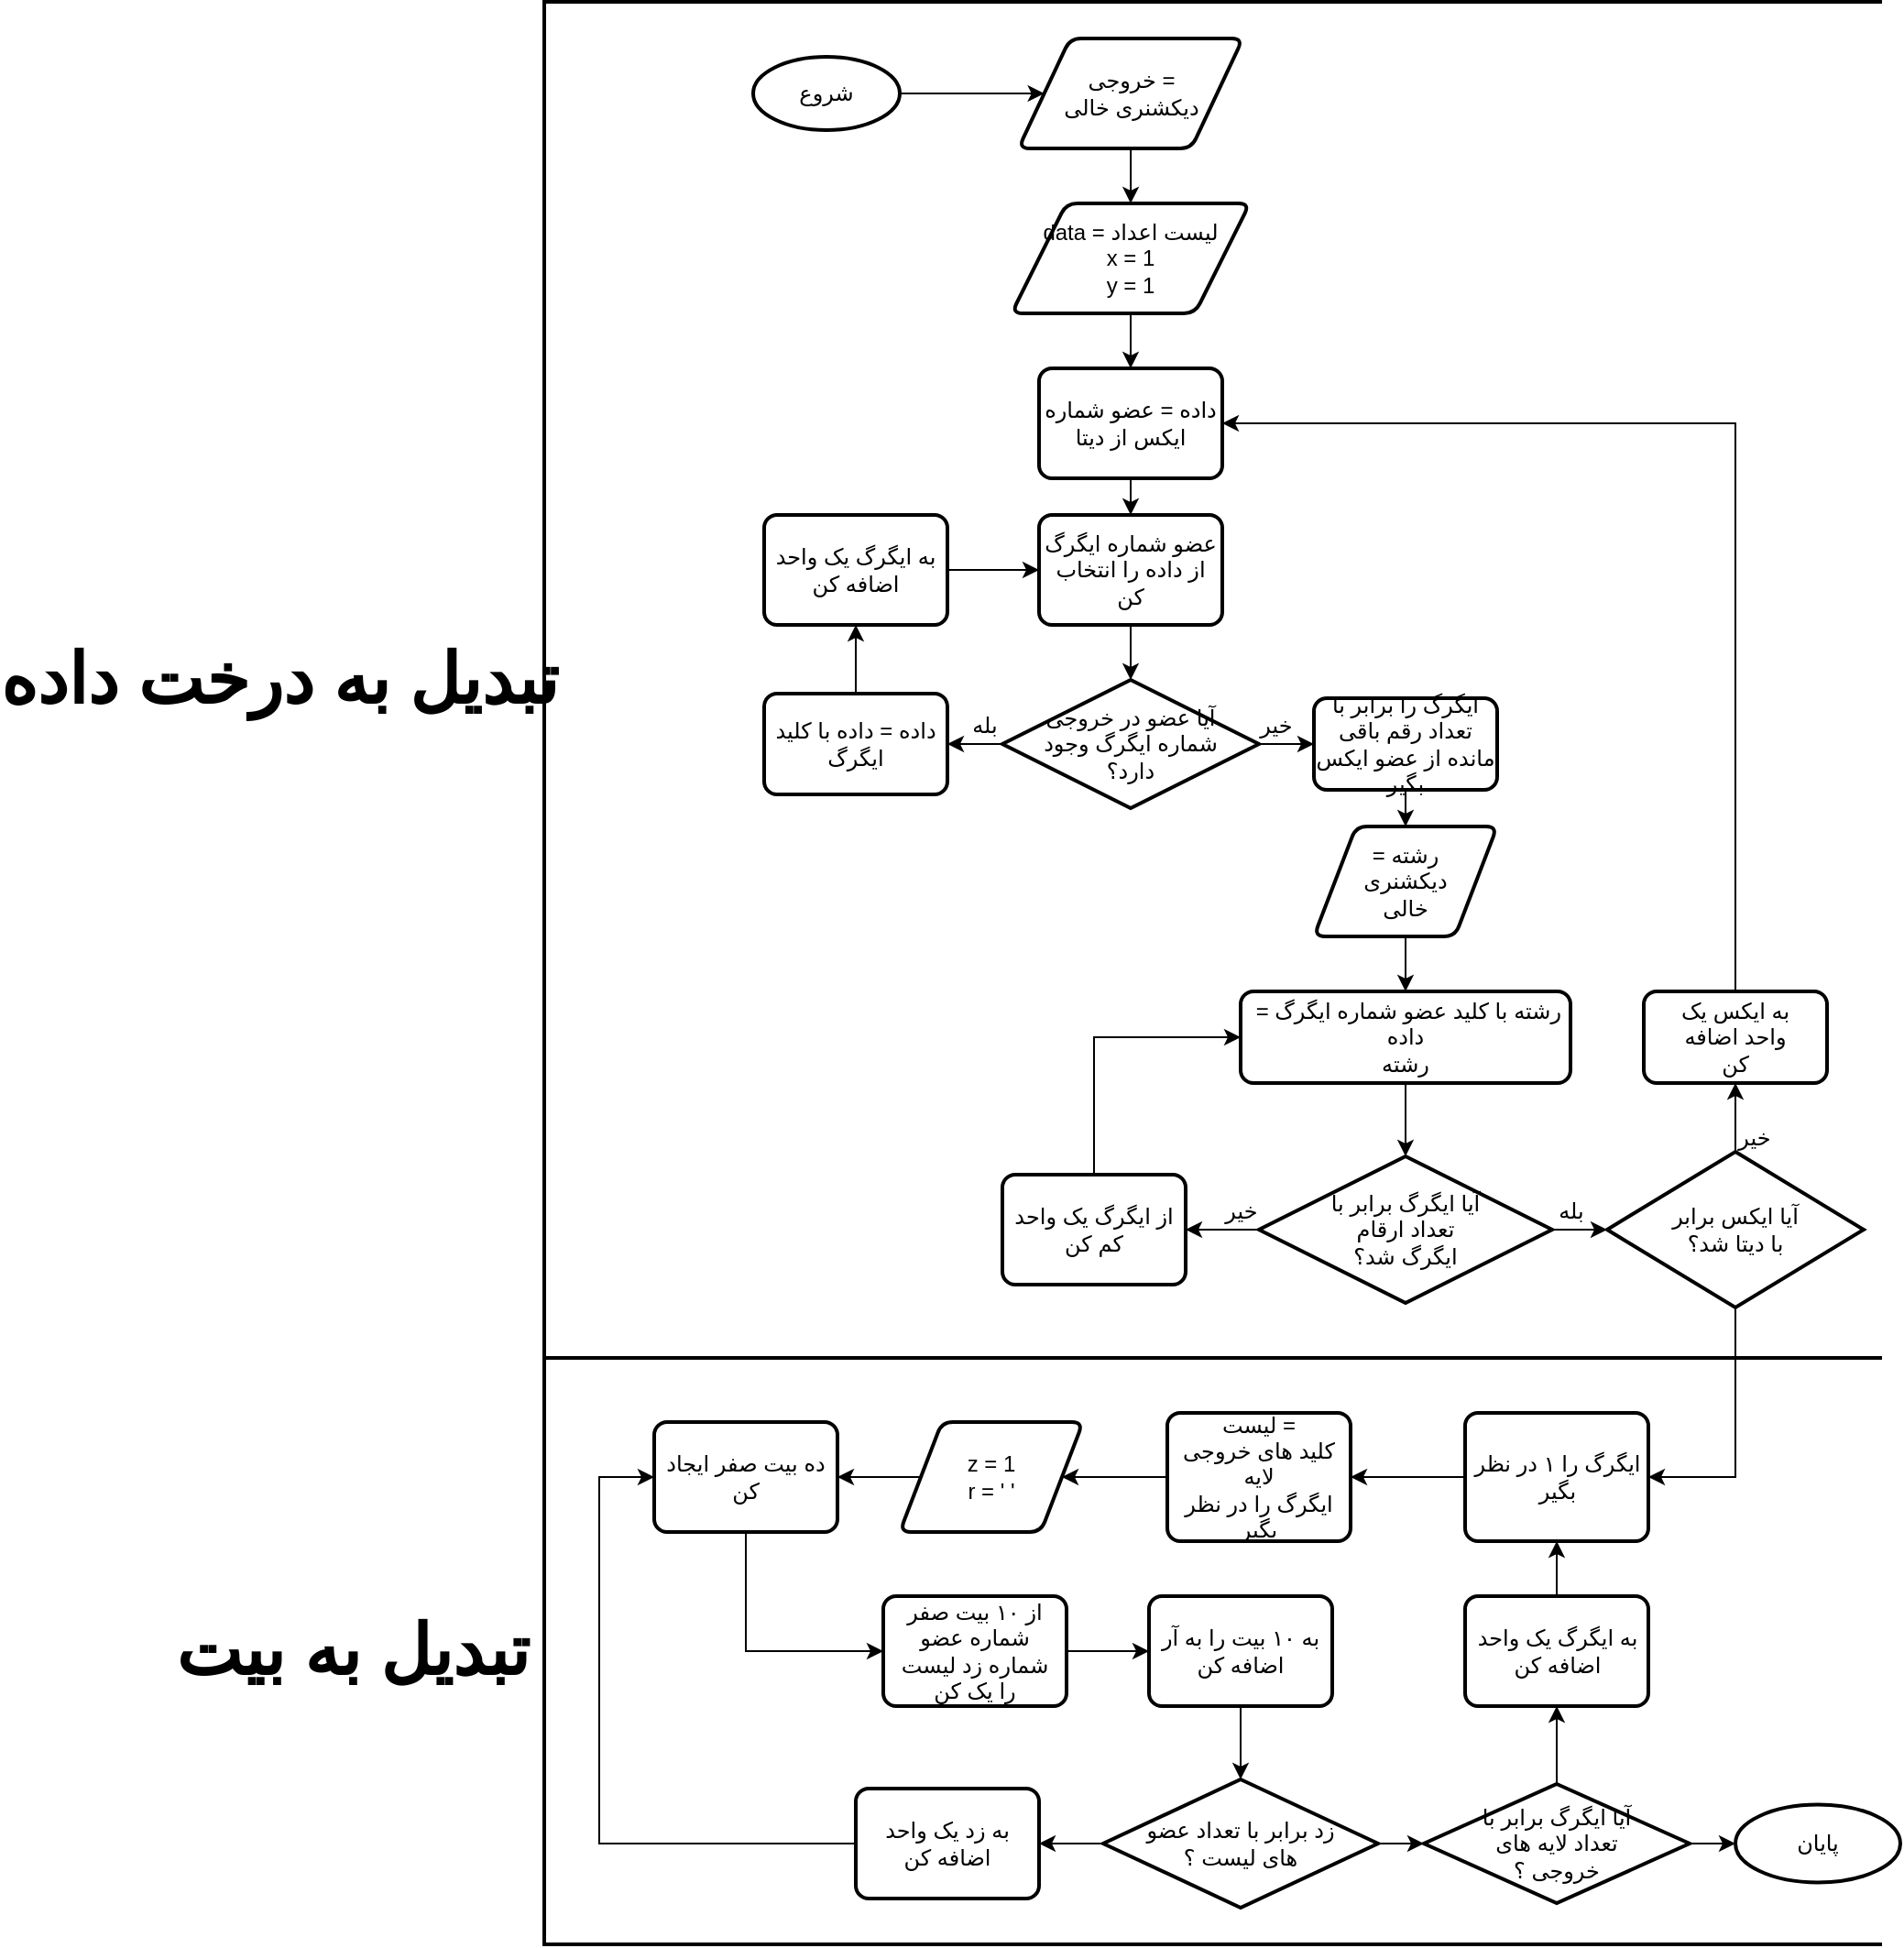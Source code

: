 <mxfile version="20.4.2" type="device"><diagram id="C5RBs43oDa-KdzZeNtuy" name="Page-1"><mxGraphModel dx="1892" dy="1280" grid="1" gridSize="10" guides="1" tooltips="1" connect="1" arrows="1" fold="1" page="1" pageScale="1" pageWidth="1169" pageHeight="1654" math="0" shadow="0"><root><mxCell id="WIyWlLk6GJQsqaUBKTNV-0"/><mxCell id="WIyWlLk6GJQsqaUBKTNV-1" parent="WIyWlLk6GJQsqaUBKTNV-0"/><mxCell id="SNivO3HYkHLlgBmEe_vy-8" value="" style="edgeStyle=orthogonalEdgeStyle;rounded=0;orthogonalLoop=1;jettySize=auto;html=1;" edge="1" parent="WIyWlLk6GJQsqaUBKTNV-1" source="SNivO3HYkHLlgBmEe_vy-3" target="SNivO3HYkHLlgBmEe_vy-7"><mxGeometry relative="1" as="geometry"/></mxCell><mxCell id="SNivO3HYkHLlgBmEe_vy-3" value="داده = عضو شماره ایکس از دیتا" style="rounded=1;whiteSpace=wrap;html=1;absoluteArcSize=1;arcSize=14;strokeWidth=2;" vertex="1" parent="WIyWlLk6GJQsqaUBKTNV-1"><mxGeometry x="605" y="410" width="100" height="60" as="geometry"/></mxCell><mxCell id="SNivO3HYkHLlgBmEe_vy-5" value="" style="edgeStyle=orthogonalEdgeStyle;rounded=0;orthogonalLoop=1;jettySize=auto;html=1;" edge="1" parent="WIyWlLk6GJQsqaUBKTNV-1" source="SNivO3HYkHLlgBmEe_vy-4" target="SNivO3HYkHLlgBmEe_vy-3"><mxGeometry relative="1" as="geometry"/></mxCell><mxCell id="SNivO3HYkHLlgBmEe_vy-4" value="&lt;div&gt;data = لیست اعداد&lt;/div&gt;&lt;div&gt;x = 1&lt;/div&gt;&lt;div&gt;y = 1&lt;br&gt;&lt;/div&gt;" style="shape=parallelogram;html=1;strokeWidth=2;perimeter=parallelogramPerimeter;whiteSpace=wrap;rounded=1;arcSize=12;size=0.23;" vertex="1" parent="WIyWlLk6GJQsqaUBKTNV-1"><mxGeometry x="590" y="320" width="130" height="60" as="geometry"/></mxCell><mxCell id="SNivO3HYkHLlgBmEe_vy-12" value="" style="edgeStyle=orthogonalEdgeStyle;rounded=0;orthogonalLoop=1;jettySize=auto;html=1;" edge="1" parent="WIyWlLk6GJQsqaUBKTNV-1" source="SNivO3HYkHLlgBmEe_vy-7" target="SNivO3HYkHLlgBmEe_vy-9"><mxGeometry relative="1" as="geometry"/></mxCell><mxCell id="SNivO3HYkHLlgBmEe_vy-7" value="&lt;div&gt;عضو شماره ایگرگ از داده را انتخاب کن&lt;/div&gt;" style="rounded=1;whiteSpace=wrap;html=1;absoluteArcSize=1;arcSize=14;strokeWidth=2;" vertex="1" parent="WIyWlLk6GJQsqaUBKTNV-1"><mxGeometry x="605" y="490" width="100" height="60" as="geometry"/></mxCell><mxCell id="SNivO3HYkHLlgBmEe_vy-14" value="" style="edgeStyle=orthogonalEdgeStyle;rounded=0;orthogonalLoop=1;jettySize=auto;html=1;" edge="1" parent="WIyWlLk6GJQsqaUBKTNV-1" source="SNivO3HYkHLlgBmEe_vy-9" target="SNivO3HYkHLlgBmEe_vy-13"><mxGeometry relative="1" as="geometry"/></mxCell><mxCell id="SNivO3HYkHLlgBmEe_vy-39" value="" style="edgeStyle=orthogonalEdgeStyle;rounded=0;orthogonalLoop=1;jettySize=auto;html=1;" edge="1" parent="WIyWlLk6GJQsqaUBKTNV-1" source="SNivO3HYkHLlgBmEe_vy-9" target="SNivO3HYkHLlgBmEe_vy-38"><mxGeometry relative="1" as="geometry"/></mxCell><mxCell id="SNivO3HYkHLlgBmEe_vy-9" value="آیا عضو در خروجی شماره ایگرگ وجود دارد؟" style="strokeWidth=2;html=1;shape=mxgraph.flowchart.decision;whiteSpace=wrap;sketch=0;verticalAlign=middle;spacingTop=0;spacingLeft=0;spacingRight=0;spacing=20;" vertex="1" parent="WIyWlLk6GJQsqaUBKTNV-1"><mxGeometry x="585" y="580" width="140" height="70" as="geometry"/></mxCell><mxCell id="SNivO3HYkHLlgBmEe_vy-11" value="" style="edgeStyle=orthogonalEdgeStyle;rounded=0;orthogonalLoop=1;jettySize=auto;html=1;" edge="1" parent="WIyWlLk6GJQsqaUBKTNV-1" source="SNivO3HYkHLlgBmEe_vy-10" target="SNivO3HYkHLlgBmEe_vy-4"><mxGeometry relative="1" as="geometry"/></mxCell><mxCell id="SNivO3HYkHLlgBmEe_vy-10" value="&lt;div&gt;خروجی = &lt;br&gt;&lt;/div&gt;&lt;div&gt;دیکشنری خالی&lt;/div&gt;" style="shape=parallelogram;html=1;strokeWidth=2;perimeter=parallelogramPerimeter;whiteSpace=wrap;rounded=1;arcSize=12;size=0.23;" vertex="1" parent="WIyWlLk6GJQsqaUBKTNV-1"><mxGeometry x="593.75" y="230" width="122.5" height="60" as="geometry"/></mxCell><mxCell id="SNivO3HYkHLlgBmEe_vy-21" value="" style="edgeStyle=orthogonalEdgeStyle;rounded=0;orthogonalLoop=1;jettySize=auto;html=1;" edge="1" parent="WIyWlLk6GJQsqaUBKTNV-1" source="SNivO3HYkHLlgBmEe_vy-13" target="SNivO3HYkHLlgBmEe_vy-20"><mxGeometry relative="1" as="geometry"/></mxCell><mxCell id="SNivO3HYkHLlgBmEe_vy-13" value="ایگرگ را برابر با تعداد رقم باقی مانده از عضو ایکس بگیر" style="rounded=1;whiteSpace=wrap;html=1;absoluteArcSize=1;arcSize=14;strokeWidth=2;sketch=0;" vertex="1" parent="WIyWlLk6GJQsqaUBKTNV-1"><mxGeometry x="755" y="590" width="100" height="50" as="geometry"/></mxCell><mxCell id="SNivO3HYkHLlgBmEe_vy-24" value="" style="edgeStyle=orthogonalEdgeStyle;rounded=0;orthogonalLoop=1;jettySize=auto;html=1;" edge="1" parent="WIyWlLk6GJQsqaUBKTNV-1" source="SNivO3HYkHLlgBmEe_vy-15" target="SNivO3HYkHLlgBmEe_vy-23"><mxGeometry relative="1" as="geometry"/></mxCell><mxCell id="SNivO3HYkHLlgBmEe_vy-15" value="&lt;div&gt;&amp;nbsp;= رشته با کلید عضو شماره ایگرگ داده&lt;/div&gt;&lt;div&gt;رشته&lt;br&gt;&lt;/div&gt;" style="rounded=1;whiteSpace=wrap;html=1;absoluteArcSize=1;arcSize=14;strokeWidth=2;sketch=0;" vertex="1" parent="WIyWlLk6GJQsqaUBKTNV-1"><mxGeometry x="715" y="750" width="180" height="50" as="geometry"/></mxCell><mxCell id="SNivO3HYkHLlgBmEe_vy-22" value="" style="edgeStyle=orthogonalEdgeStyle;rounded=0;orthogonalLoop=1;jettySize=auto;html=1;" edge="1" parent="WIyWlLk6GJQsqaUBKTNV-1" source="SNivO3HYkHLlgBmEe_vy-20" target="SNivO3HYkHLlgBmEe_vy-15"><mxGeometry relative="1" as="geometry"/></mxCell><mxCell id="SNivO3HYkHLlgBmEe_vy-20" value="&lt;div&gt;رشته = دیکشنری خالی&lt;br&gt;&lt;/div&gt;" style="shape=parallelogram;html=1;strokeWidth=2;perimeter=parallelogramPerimeter;whiteSpace=wrap;rounded=1;arcSize=12;size=0.23;sketch=0;spacing=18;" vertex="1" parent="WIyWlLk6GJQsqaUBKTNV-1"><mxGeometry x="755" y="660" width="100" height="60" as="geometry"/></mxCell><mxCell id="SNivO3HYkHLlgBmEe_vy-26" value="" style="edgeStyle=orthogonalEdgeStyle;rounded=0;orthogonalLoop=1;jettySize=auto;html=1;" edge="1" parent="WIyWlLk6GJQsqaUBKTNV-1" source="SNivO3HYkHLlgBmEe_vy-23" target="SNivO3HYkHLlgBmEe_vy-25"><mxGeometry relative="1" as="geometry"/></mxCell><mxCell id="SNivO3HYkHLlgBmEe_vy-30" value="" style="edgeStyle=orthogonalEdgeStyle;rounded=0;orthogonalLoop=1;jettySize=auto;html=1;" edge="1" parent="WIyWlLk6GJQsqaUBKTNV-1" source="SNivO3HYkHLlgBmEe_vy-23" target="SNivO3HYkHLlgBmEe_vy-29"><mxGeometry relative="1" as="geometry"/></mxCell><mxCell id="SNivO3HYkHLlgBmEe_vy-23" value="آیا ایگرگ برابر با تعداد ارقام ایگرگ شد؟" style="strokeWidth=2;html=1;shape=mxgraph.flowchart.decision;whiteSpace=wrap;sketch=0;spacing=40;" vertex="1" parent="WIyWlLk6GJQsqaUBKTNV-1"><mxGeometry x="725" y="840" width="160" height="80" as="geometry"/></mxCell><mxCell id="SNivO3HYkHLlgBmEe_vy-27" style="edgeStyle=orthogonalEdgeStyle;rounded=0;orthogonalLoop=1;jettySize=auto;html=1;entryX=0;entryY=0.5;entryDx=0;entryDy=0;exitX=0.5;exitY=0;exitDx=0;exitDy=0;" edge="1" parent="WIyWlLk6GJQsqaUBKTNV-1" source="SNivO3HYkHLlgBmEe_vy-25" target="SNivO3HYkHLlgBmEe_vy-15"><mxGeometry relative="1" as="geometry"><Array as="points"><mxPoint x="635" y="775"/></Array></mxGeometry></mxCell><mxCell id="SNivO3HYkHLlgBmEe_vy-25" value="از ایگرگ یک واحد کم کن" style="rounded=1;whiteSpace=wrap;html=1;absoluteArcSize=1;arcSize=14;strokeWidth=2;sketch=0;" vertex="1" parent="WIyWlLk6GJQsqaUBKTNV-1"><mxGeometry x="585" y="850" width="100" height="60" as="geometry"/></mxCell><mxCell id="SNivO3HYkHLlgBmEe_vy-28" value="خیر" style="text;html=1;align=center;verticalAlign=middle;resizable=0;points=[];autosize=1;strokeColor=none;fillColor=none;" vertex="1" parent="WIyWlLk6GJQsqaUBKTNV-1"><mxGeometry x="695" y="855" width="40" height="30" as="geometry"/></mxCell><mxCell id="SNivO3HYkHLlgBmEe_vy-32" value="" style="edgeStyle=orthogonalEdgeStyle;rounded=0;orthogonalLoop=1;jettySize=auto;html=1;" edge="1" parent="WIyWlLk6GJQsqaUBKTNV-1" source="SNivO3HYkHLlgBmEe_vy-29" target="SNivO3HYkHLlgBmEe_vy-31"><mxGeometry relative="1" as="geometry"/></mxCell><mxCell id="SNivO3HYkHLlgBmEe_vy-49" value="" style="edgeStyle=orthogonalEdgeStyle;rounded=0;orthogonalLoop=1;jettySize=auto;html=1;fontSize=12;entryX=1;entryY=0.5;entryDx=0;entryDy=0;" edge="1" parent="WIyWlLk6GJQsqaUBKTNV-1" source="SNivO3HYkHLlgBmEe_vy-29" target="SNivO3HYkHLlgBmEe_vy-48"><mxGeometry relative="1" as="geometry"/></mxCell><mxCell id="SNivO3HYkHLlgBmEe_vy-29" value="آیا ایکس برابر با دیتا شد؟" style="strokeWidth=2;html=1;shape=mxgraph.flowchart.decision;whiteSpace=wrap;sketch=0;spacing=33;" vertex="1" parent="WIyWlLk6GJQsqaUBKTNV-1"><mxGeometry x="915" y="837.5" width="140" height="85" as="geometry"/></mxCell><mxCell id="SNivO3HYkHLlgBmEe_vy-34" style="edgeStyle=orthogonalEdgeStyle;rounded=0;orthogonalLoop=1;jettySize=auto;html=1;exitX=0.5;exitY=0;exitDx=0;exitDy=0;entryX=1;entryY=0.5;entryDx=0;entryDy=0;" edge="1" parent="WIyWlLk6GJQsqaUBKTNV-1" source="SNivO3HYkHLlgBmEe_vy-31" target="SNivO3HYkHLlgBmEe_vy-3"><mxGeometry relative="1" as="geometry"/></mxCell><mxCell id="SNivO3HYkHLlgBmEe_vy-31" value="به ایکس یک واحد اضافه کن" style="rounded=1;whiteSpace=wrap;html=1;absoluteArcSize=1;arcSize=14;strokeWidth=2;sketch=0;spacing=21;" vertex="1" parent="WIyWlLk6GJQsqaUBKTNV-1"><mxGeometry x="935" y="750" width="100" height="50" as="geometry"/></mxCell><mxCell id="SNivO3HYkHLlgBmEe_vy-35" value="&lt;div&gt;خیر&lt;/div&gt;" style="text;html=1;align=center;verticalAlign=middle;resizable=0;points=[];autosize=1;strokeColor=none;fillColor=none;" vertex="1" parent="WIyWlLk6GJQsqaUBKTNV-1"><mxGeometry x="975" y="815" width="40" height="30" as="geometry"/></mxCell><mxCell id="SNivO3HYkHLlgBmEe_vy-36" value="&lt;div&gt;بله&lt;/div&gt;" style="text;html=1;align=center;verticalAlign=middle;resizable=0;points=[];autosize=1;strokeColor=none;fillColor=none;" vertex="1" parent="WIyWlLk6GJQsqaUBKTNV-1"><mxGeometry x="880" y="855" width="30" height="30" as="geometry"/></mxCell><mxCell id="SNivO3HYkHLlgBmEe_vy-37" value="خیر" style="text;html=1;align=center;verticalAlign=middle;resizable=0;points=[];autosize=1;strokeColor=none;fillColor=none;" vertex="1" parent="WIyWlLk6GJQsqaUBKTNV-1"><mxGeometry x="714" y="590" width="40" height="30" as="geometry"/></mxCell><mxCell id="SNivO3HYkHLlgBmEe_vy-42" value="" style="edgeStyle=orthogonalEdgeStyle;rounded=0;orthogonalLoop=1;jettySize=auto;html=1;" edge="1" parent="WIyWlLk6GJQsqaUBKTNV-1" source="SNivO3HYkHLlgBmEe_vy-38" target="SNivO3HYkHLlgBmEe_vy-41"><mxGeometry relative="1" as="geometry"/></mxCell><mxCell id="SNivO3HYkHLlgBmEe_vy-38" value="داده = داده با کلید ایگرگ" style="rounded=1;whiteSpace=wrap;html=1;absoluteArcSize=1;arcSize=14;strokeWidth=2;sketch=0;" vertex="1" parent="WIyWlLk6GJQsqaUBKTNV-1"><mxGeometry x="455" y="587.5" width="100" height="55" as="geometry"/></mxCell><mxCell id="SNivO3HYkHLlgBmEe_vy-40" value="&lt;div&gt;بله&lt;/div&gt;" style="text;html=1;align=center;verticalAlign=middle;resizable=0;points=[];autosize=1;strokeColor=none;fillColor=none;" vertex="1" parent="WIyWlLk6GJQsqaUBKTNV-1"><mxGeometry x="560" y="590" width="30" height="30" as="geometry"/></mxCell><mxCell id="SNivO3HYkHLlgBmEe_vy-43" value="" style="edgeStyle=orthogonalEdgeStyle;rounded=0;orthogonalLoop=1;jettySize=auto;html=1;" edge="1" parent="WIyWlLk6GJQsqaUBKTNV-1" source="SNivO3HYkHLlgBmEe_vy-41" target="SNivO3HYkHLlgBmEe_vy-7"><mxGeometry relative="1" as="geometry"/></mxCell><mxCell id="SNivO3HYkHLlgBmEe_vy-41" value="به ایگرگ یک واحد اضافه کن" style="rounded=1;whiteSpace=wrap;html=1;absoluteArcSize=1;arcSize=14;strokeWidth=2;sketch=0;" vertex="1" parent="WIyWlLk6GJQsqaUBKTNV-1"><mxGeometry x="455" y="490" width="100" height="60" as="geometry"/></mxCell><mxCell id="SNivO3HYkHLlgBmEe_vy-44" value="" style="strokeWidth=2;html=1;shape=mxgraph.flowchart.annotation_1;align=left;pointerEvents=1;sketch=0;" vertex="1" parent="WIyWlLk6GJQsqaUBKTNV-1"><mxGeometry x="335" y="210" width="730" height="740" as="geometry"/></mxCell><mxCell id="SNivO3HYkHLlgBmEe_vy-45" value="&lt;h1 style=&quot;font-size: 38px;&quot;&gt;&lt;font style=&quot;font-size: 38px;&quot;&gt;تبدیل به درخت داده&lt;br&gt;&lt;/font&gt;&lt;/h1&gt;" style="text;html=1;align=center;verticalAlign=middle;resizable=0;points=[];autosize=1;strokeColor=none;fillColor=none;" vertex="1" parent="WIyWlLk6GJQsqaUBKTNV-1"><mxGeometry x="60" y="525" width="260" height="110" as="geometry"/></mxCell><mxCell id="SNivO3HYkHLlgBmEe_vy-52" value="" style="edgeStyle=orthogonalEdgeStyle;rounded=0;orthogonalLoop=1;jettySize=auto;html=1;fontSize=12;" edge="1" parent="WIyWlLk6GJQsqaUBKTNV-1" source="SNivO3HYkHLlgBmEe_vy-48" target="SNivO3HYkHLlgBmEe_vy-51"><mxGeometry relative="1" as="geometry"/></mxCell><mxCell id="SNivO3HYkHLlgBmEe_vy-48" value="ایگرگ را ۱ در نظر بگیر" style="rounded=1;whiteSpace=wrap;html=1;absoluteArcSize=1;arcSize=14;strokeWidth=2;sketch=0;fontSize=12;" vertex="1" parent="WIyWlLk6GJQsqaUBKTNV-1"><mxGeometry x="837.5" y="980" width="100" height="70" as="geometry"/></mxCell><mxCell id="SNivO3HYkHLlgBmEe_vy-57" value="" style="edgeStyle=orthogonalEdgeStyle;rounded=0;orthogonalLoop=1;jettySize=auto;html=1;fontSize=12;" edge="1" parent="WIyWlLk6GJQsqaUBKTNV-1" source="SNivO3HYkHLlgBmEe_vy-51" target="SNivO3HYkHLlgBmEe_vy-56"><mxGeometry relative="1" as="geometry"/></mxCell><mxCell id="SNivO3HYkHLlgBmEe_vy-51" value="&lt;div&gt;لیست =&lt;br&gt;&lt;/div&gt;&lt;div&gt;کلید های خروجی لایه &lt;br&gt;&lt;/div&gt;&lt;div&gt;ایگرگ را در نظر بگیر&lt;/div&gt;" style="rounded=1;whiteSpace=wrap;html=1;absoluteArcSize=1;arcSize=14;strokeWidth=2;sketch=0;fontSize=12;" vertex="1" parent="WIyWlLk6GJQsqaUBKTNV-1"><mxGeometry x="675" y="980" width="100" height="70" as="geometry"/></mxCell><mxCell id="SNivO3HYkHLlgBmEe_vy-59" value="" style="edgeStyle=orthogonalEdgeStyle;rounded=0;orthogonalLoop=1;jettySize=auto;html=1;fontSize=12;" edge="1" parent="WIyWlLk6GJQsqaUBKTNV-1" source="SNivO3HYkHLlgBmEe_vy-56" target="SNivO3HYkHLlgBmEe_vy-58"><mxGeometry relative="1" as="geometry"/></mxCell><mxCell id="SNivO3HYkHLlgBmEe_vy-56" value="&lt;div&gt;z = 1&lt;/div&gt;r = ' '" style="shape=parallelogram;html=1;strokeWidth=2;perimeter=parallelogramPerimeter;whiteSpace=wrap;rounded=1;arcSize=12;size=0.23;sketch=0;fontSize=12;" vertex="1" parent="WIyWlLk6GJQsqaUBKTNV-1"><mxGeometry x="529" y="985" width="100" height="60" as="geometry"/></mxCell><mxCell id="SNivO3HYkHLlgBmEe_vy-61" value="" style="edgeStyle=orthogonalEdgeStyle;rounded=0;orthogonalLoop=1;jettySize=auto;html=1;fontSize=12;" edge="1" parent="WIyWlLk6GJQsqaUBKTNV-1" source="SNivO3HYkHLlgBmEe_vy-58" target="SNivO3HYkHLlgBmEe_vy-60"><mxGeometry relative="1" as="geometry"><Array as="points"><mxPoint x="445" y="1110"/></Array></mxGeometry></mxCell><mxCell id="SNivO3HYkHLlgBmEe_vy-58" value="ده بیت صفر ایجاد کن" style="rounded=1;whiteSpace=wrap;html=1;absoluteArcSize=1;arcSize=14;strokeWidth=2;sketch=0;fontSize=12;" vertex="1" parent="WIyWlLk6GJQsqaUBKTNV-1"><mxGeometry x="395" y="985" width="100" height="60" as="geometry"/></mxCell><mxCell id="SNivO3HYkHLlgBmEe_vy-77" value="" style="edgeStyle=orthogonalEdgeStyle;rounded=0;orthogonalLoop=1;jettySize=auto;html=1;fontSize=12;" edge="1" parent="WIyWlLk6GJQsqaUBKTNV-1" source="SNivO3HYkHLlgBmEe_vy-60" target="SNivO3HYkHLlgBmEe_vy-75"><mxGeometry relative="1" as="geometry"/></mxCell><mxCell id="SNivO3HYkHLlgBmEe_vy-60" value="از ۱۰ بیت صفر شماره عضو شماره زد لیست را یک کن" style="rounded=1;whiteSpace=wrap;html=1;absoluteArcSize=1;arcSize=14;strokeWidth=2;sketch=0;fontSize=12;spacing=5;" vertex="1" parent="WIyWlLk6GJQsqaUBKTNV-1"><mxGeometry x="520" y="1080" width="100" height="60" as="geometry"/></mxCell><mxCell id="SNivO3HYkHLlgBmEe_vy-69" value="" style="edgeStyle=orthogonalEdgeStyle;rounded=0;orthogonalLoop=1;jettySize=auto;html=1;fontSize=12;" edge="1" parent="WIyWlLk6GJQsqaUBKTNV-1" source="SNivO3HYkHLlgBmEe_vy-62" target="SNivO3HYkHLlgBmEe_vy-68"><mxGeometry relative="1" as="geometry"/></mxCell><mxCell id="SNivO3HYkHLlgBmEe_vy-70" value="" style="edgeStyle=orthogonalEdgeStyle;rounded=0;orthogonalLoop=1;jettySize=auto;html=1;fontSize=12;" edge="1" parent="WIyWlLk6GJQsqaUBKTNV-1" source="SNivO3HYkHLlgBmEe_vy-62" target="SNivO3HYkHLlgBmEe_vy-64"><mxGeometry relative="1" as="geometry"/></mxCell><mxCell id="SNivO3HYkHLlgBmEe_vy-62" value="زد برابر با تعداد عضو های لیست ؟" style="strokeWidth=2;html=1;shape=mxgraph.flowchart.decision;whiteSpace=wrap;sketch=0;fontSize=12;spacing=20;" vertex="1" parent="WIyWlLk6GJQsqaUBKTNV-1"><mxGeometry x="640" y="1180" width="150" height="70" as="geometry"/></mxCell><mxCell id="SNivO3HYkHLlgBmEe_vy-67" style="edgeStyle=orthogonalEdgeStyle;rounded=0;orthogonalLoop=1;jettySize=auto;html=1;exitX=0;exitY=0.5;exitDx=0;exitDy=0;entryX=0;entryY=0.5;entryDx=0;entryDy=0;fontSize=12;" edge="1" parent="WIyWlLk6GJQsqaUBKTNV-1" source="SNivO3HYkHLlgBmEe_vy-64" target="SNivO3HYkHLlgBmEe_vy-58"><mxGeometry relative="1" as="geometry"><Array as="points"><mxPoint x="365" y="1215"/><mxPoint x="365" y="1015"/></Array></mxGeometry></mxCell><mxCell id="SNivO3HYkHLlgBmEe_vy-64" value="به زد یک واحد اضافه کن" style="rounded=1;whiteSpace=wrap;html=1;absoluteArcSize=1;arcSize=14;strokeWidth=2;sketch=0;fontSize=12;" vertex="1" parent="WIyWlLk6GJQsqaUBKTNV-1"><mxGeometry x="505" y="1185" width="100" height="60" as="geometry"/></mxCell><mxCell id="SNivO3HYkHLlgBmEe_vy-81" style="edgeStyle=orthogonalEdgeStyle;rounded=0;orthogonalLoop=1;jettySize=auto;html=1;entryX=0;entryY=0.5;entryDx=0;entryDy=0;entryPerimeter=0;fontSize=12;exitX=1;exitY=0.5;exitDx=0;exitDy=0;exitPerimeter=0;" edge="1" parent="WIyWlLk6GJQsqaUBKTNV-1" source="SNivO3HYkHLlgBmEe_vy-68" target="SNivO3HYkHLlgBmEe_vy-79"><mxGeometry relative="1" as="geometry"/></mxCell><mxCell id="SNivO3HYkHLlgBmEe_vy-83" value="" style="edgeStyle=orthogonalEdgeStyle;rounded=0;orthogonalLoop=1;jettySize=auto;html=1;fontSize=12;" edge="1" parent="WIyWlLk6GJQsqaUBKTNV-1" source="SNivO3HYkHLlgBmEe_vy-68" target="SNivO3HYkHLlgBmEe_vy-82"><mxGeometry relative="1" as="geometry"/></mxCell><mxCell id="SNivO3HYkHLlgBmEe_vy-68" value="آیا ایگرگ برابر با تعداد لایه های خروجی ؟" style="strokeWidth=2;html=1;shape=mxgraph.flowchart.decision;whiteSpace=wrap;sketch=0;fontSize=12;spacing=20;" vertex="1" parent="WIyWlLk6GJQsqaUBKTNV-1"><mxGeometry x="815" y="1182.5" width="145" height="65" as="geometry"/></mxCell><mxCell id="SNivO3HYkHLlgBmEe_vy-76" value="" style="edgeStyle=orthogonalEdgeStyle;rounded=0;orthogonalLoop=1;jettySize=auto;html=1;fontSize=12;" edge="1" parent="WIyWlLk6GJQsqaUBKTNV-1" source="SNivO3HYkHLlgBmEe_vy-75" target="SNivO3HYkHLlgBmEe_vy-62"><mxGeometry relative="1" as="geometry"/></mxCell><mxCell id="SNivO3HYkHLlgBmEe_vy-75" value="به ۱۰ بیت را به آر اضافه کن" style="rounded=1;whiteSpace=wrap;html=1;absoluteArcSize=1;arcSize=14;strokeWidth=2;sketch=0;fontSize=12;spacing=5;" vertex="1" parent="WIyWlLk6GJQsqaUBKTNV-1"><mxGeometry x="665" y="1080" width="100" height="60" as="geometry"/></mxCell><mxCell id="SNivO3HYkHLlgBmEe_vy-79" value="پایان" style="strokeWidth=2;html=1;shape=mxgraph.flowchart.start_1;whiteSpace=wrap;sketch=0;fontSize=12;" vertex="1" parent="WIyWlLk6GJQsqaUBKTNV-1"><mxGeometry x="985" y="1193.75" width="90" height="42.5" as="geometry"/></mxCell><mxCell id="SNivO3HYkHLlgBmEe_vy-84" value="" style="edgeStyle=orthogonalEdgeStyle;rounded=0;orthogonalLoop=1;jettySize=auto;html=1;fontSize=12;" edge="1" parent="WIyWlLk6GJQsqaUBKTNV-1" source="SNivO3HYkHLlgBmEe_vy-82" target="SNivO3HYkHLlgBmEe_vy-48"><mxGeometry relative="1" as="geometry"/></mxCell><mxCell id="SNivO3HYkHLlgBmEe_vy-82" value="به ایگرگ یک واحد اضافه کن" style="rounded=1;whiteSpace=wrap;html=1;absoluteArcSize=1;arcSize=14;strokeWidth=2;sketch=0;fontSize=12;" vertex="1" parent="WIyWlLk6GJQsqaUBKTNV-1"><mxGeometry x="837.5" y="1080" width="100" height="60" as="geometry"/></mxCell><mxCell id="SNivO3HYkHLlgBmEe_vy-86" value="" style="edgeStyle=orthogonalEdgeStyle;rounded=0;orthogonalLoop=1;jettySize=auto;html=1;fontSize=12;" edge="1" parent="WIyWlLk6GJQsqaUBKTNV-1" source="SNivO3HYkHLlgBmEe_vy-85" target="SNivO3HYkHLlgBmEe_vy-10"><mxGeometry relative="1" as="geometry"/></mxCell><mxCell id="SNivO3HYkHLlgBmEe_vy-85" value="شروع" style="strokeWidth=2;html=1;shape=mxgraph.flowchart.start_1;whiteSpace=wrap;sketch=0;fontSize=12;" vertex="1" parent="WIyWlLk6GJQsqaUBKTNV-1"><mxGeometry x="449" y="240" width="80" height="40" as="geometry"/></mxCell><mxCell id="SNivO3HYkHLlgBmEe_vy-87" value="" style="strokeWidth=2;html=1;shape=mxgraph.flowchart.annotation_1;align=left;pointerEvents=1;sketch=0;" vertex="1" parent="WIyWlLk6GJQsqaUBKTNV-1"><mxGeometry x="335" y="950" width="730" height="320" as="geometry"/></mxCell><mxCell id="SNivO3HYkHLlgBmEe_vy-88" value="&lt;h1 style=&quot;font-size: 38px;&quot;&gt;&lt;font style=&quot;font-size: 38px;&quot;&gt;تبدیل به بیت&lt;br&gt;&lt;/font&gt;&lt;/h1&gt;" style="text;html=1;align=center;verticalAlign=middle;resizable=0;points=[];autosize=1;strokeColor=none;fillColor=none;" vertex="1" parent="WIyWlLk6GJQsqaUBKTNV-1"><mxGeometry x="140" y="1055" width="180" height="110" as="geometry"/></mxCell></root></mxGraphModel></diagram></mxfile>
